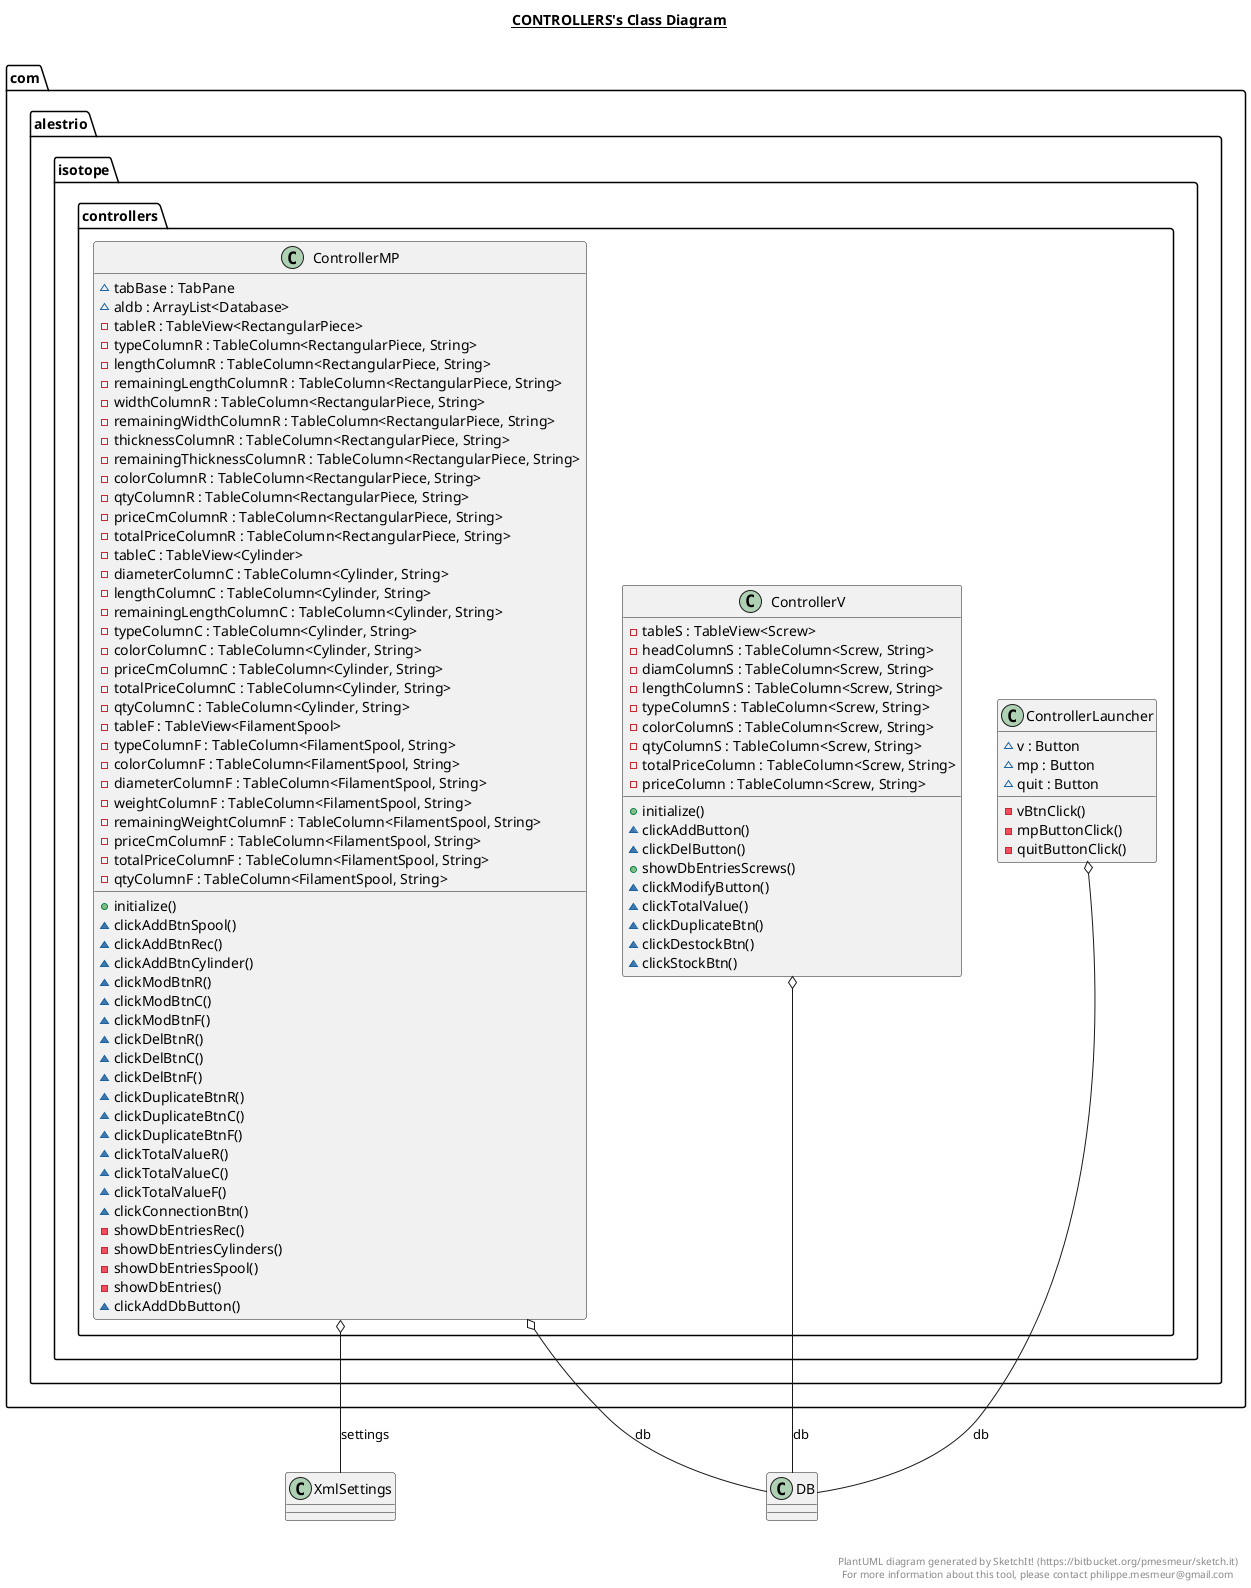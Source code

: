 @startuml

title __CONTROLLERS's Class Diagram__\n

  package com.alestrio.isotope {
    package com.alestrio.isotope.controllers {
      class ControllerLauncher {
          ~ v : Button
          ~ mp : Button
          ~ quit : Button
          - vBtnClick()
          - mpButtonClick()
          - quitButtonClick()
      }
    }
  }
  

  package com.alestrio.isotope {
    package com.alestrio.isotope.controllers {
      class ControllerMP {
          ~ tabBase : TabPane
          ~ aldb : ArrayList<Database>
          - tableR : TableView<RectangularPiece>
          - typeColumnR : TableColumn<RectangularPiece, String>
          - lengthColumnR : TableColumn<RectangularPiece, String>
          - remainingLengthColumnR : TableColumn<RectangularPiece, String>
          - widthColumnR : TableColumn<RectangularPiece, String>
          - remainingWidthColumnR : TableColumn<RectangularPiece, String>
          - thicknessColumnR : TableColumn<RectangularPiece, String>
          - remainingThicknessColumnR : TableColumn<RectangularPiece, String>
          - colorColumnR : TableColumn<RectangularPiece, String>
          - qtyColumnR : TableColumn<RectangularPiece, String>
          - priceCmColumnR : TableColumn<RectangularPiece, String>
          - totalPriceColumnR : TableColumn<RectangularPiece, String>
          - tableC : TableView<Cylinder>
          - diameterColumnC : TableColumn<Cylinder, String>
          - lengthColumnC : TableColumn<Cylinder, String>
          - remainingLengthColumnC : TableColumn<Cylinder, String>
          - typeColumnC : TableColumn<Cylinder, String>
          - colorColumnC : TableColumn<Cylinder, String>
          - priceCmColumnC : TableColumn<Cylinder, String>
          - totalPriceColumnC : TableColumn<Cylinder, String>
          - qtyColumnC : TableColumn<Cylinder, String>
          - tableF : TableView<FilamentSpool>
          - typeColumnF : TableColumn<FilamentSpool, String>
          - colorColumnF : TableColumn<FilamentSpool, String>
          - diameterColumnF : TableColumn<FilamentSpool, String>
          - weightColumnF : TableColumn<FilamentSpool, String>
          - remainingWeightColumnF : TableColumn<FilamentSpool, String>
          - priceCmColumnF : TableColumn<FilamentSpool, String>
          - totalPriceColumnF : TableColumn<FilamentSpool, String>
          - qtyColumnF : TableColumn<FilamentSpool, String>
          + initialize()
          ~ clickAddBtnSpool()
          ~ clickAddBtnRec()
          ~ clickAddBtnCylinder()
          ~ clickModBtnR()
          ~ clickModBtnC()
          ~ clickModBtnF()
          ~ clickDelBtnR()
          ~ clickDelBtnC()
          ~ clickDelBtnF()
          ~ clickDuplicateBtnR()
          ~ clickDuplicateBtnC()
          ~ clickDuplicateBtnF()
          ~ clickTotalValueR()
          ~ clickTotalValueC()
          ~ clickTotalValueF()
          ~ clickConnectionBtn()
          - showDbEntriesRec()
          - showDbEntriesCylinders()
          - showDbEntriesSpool()
          - showDbEntries()
          ~ clickAddDbButton()
      }
    }
  }
  

  package com.alestrio.isotope {
    package com.alestrio.isotope.controllers {
      class ControllerV {
          - tableS : TableView<Screw>
          - headColumnS : TableColumn<Screw, String>
          - diamColumnS : TableColumn<Screw, String>
          - lengthColumnS : TableColumn<Screw, String>
          - typeColumnS : TableColumn<Screw, String>
          - colorColumnS : TableColumn<Screw, String>
          - qtyColumnS : TableColumn<Screw, String>
          - totalPriceColumn : TableColumn<Screw, String>
          - priceColumn : TableColumn<Screw, String>
          + initialize()
          ~ clickAddButton()
          ~ clickDelButton()
          + showDbEntriesScrews()
          ~ clickModifyButton()
          ~ clickTotalValue()
          ~ clickDuplicateBtn()
          ~ clickDestockBtn()
          ~ clickStockBtn()
      }
    }
  }
  

  ControllerLauncher o-- DB : db
  ControllerMP o-- DB : db
  ControllerMP o-- XmlSettings : settings
  ControllerV o-- DB : db


right footer


PlantUML diagram generated by SketchIt! (https://bitbucket.org/pmesmeur/sketch.it)
For more information about this tool, please contact philippe.mesmeur@gmail.com
endfooter

@enduml
